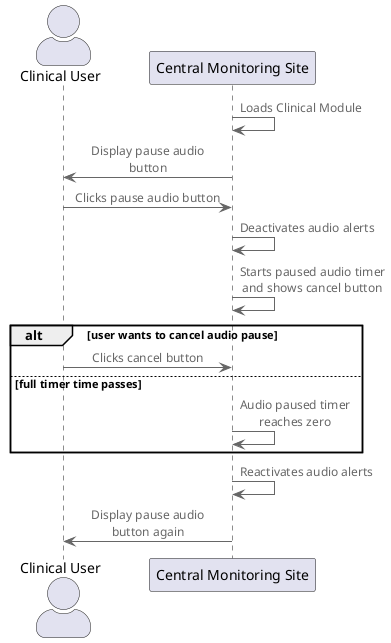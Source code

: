 @startuml Pause/unpause audio alarms
!include <C4/C4_Component>

actor       "Clinical User"  as user
participant "Central Monitoring Site" as cms

cms -> cms : Loads Clinical Module
cms -> user : Display pause audio button
user -> cms : Clicks pause audio button
cms -> cms : Deactivates audio alerts
cms -> cms : Starts paused audio timer and shows cancel button
alt user wants to cancel audio pause
    user -> cms: Clicks cancel button
else full timer time passes
    cms -> cms : Audio paused timer reaches zero
end
cms -> cms : Reactivates audio alerts
cms -> user : Display pause audio button again

@enduml